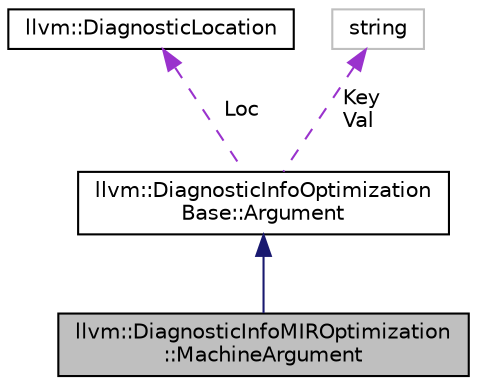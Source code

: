 digraph "llvm::DiagnosticInfoMIROptimization::MachineArgument"
{
 // LATEX_PDF_SIZE
  bgcolor="transparent";
  edge [fontname="Helvetica",fontsize="10",labelfontname="Helvetica",labelfontsize="10"];
  node [fontname="Helvetica",fontsize="10",shape=record];
  Node1 [label="llvm::DiagnosticInfoMIROptimization\l::MachineArgument",height=0.2,width=0.4,color="black", fillcolor="grey75", style="filled", fontcolor="black",tooltip="MI-specific kinds of diagnostic Arguments."];
  Node2 -> Node1 [dir="back",color="midnightblue",fontsize="10",style="solid",fontname="Helvetica"];
  Node2 [label="llvm::DiagnosticInfoOptimization\lBase::Argument",height=0.2,width=0.4,color="black",URL="$structllvm_1_1DiagnosticInfoOptimizationBase_1_1Argument.html",tooltip="Used in the streaming interface as the general argument type."];
  Node3 -> Node2 [dir="back",color="darkorchid3",fontsize="10",style="dashed",label=" Loc" ,fontname="Helvetica"];
  Node3 [label="llvm::DiagnosticLocation",height=0.2,width=0.4,color="black",URL="$classllvm_1_1DiagnosticLocation.html",tooltip=" "];
  Node4 -> Node2 [dir="back",color="darkorchid3",fontsize="10",style="dashed",label=" Key\nVal" ,fontname="Helvetica"];
  Node4 [label="string",height=0.2,width=0.4,color="grey75",tooltip=" "];
}
